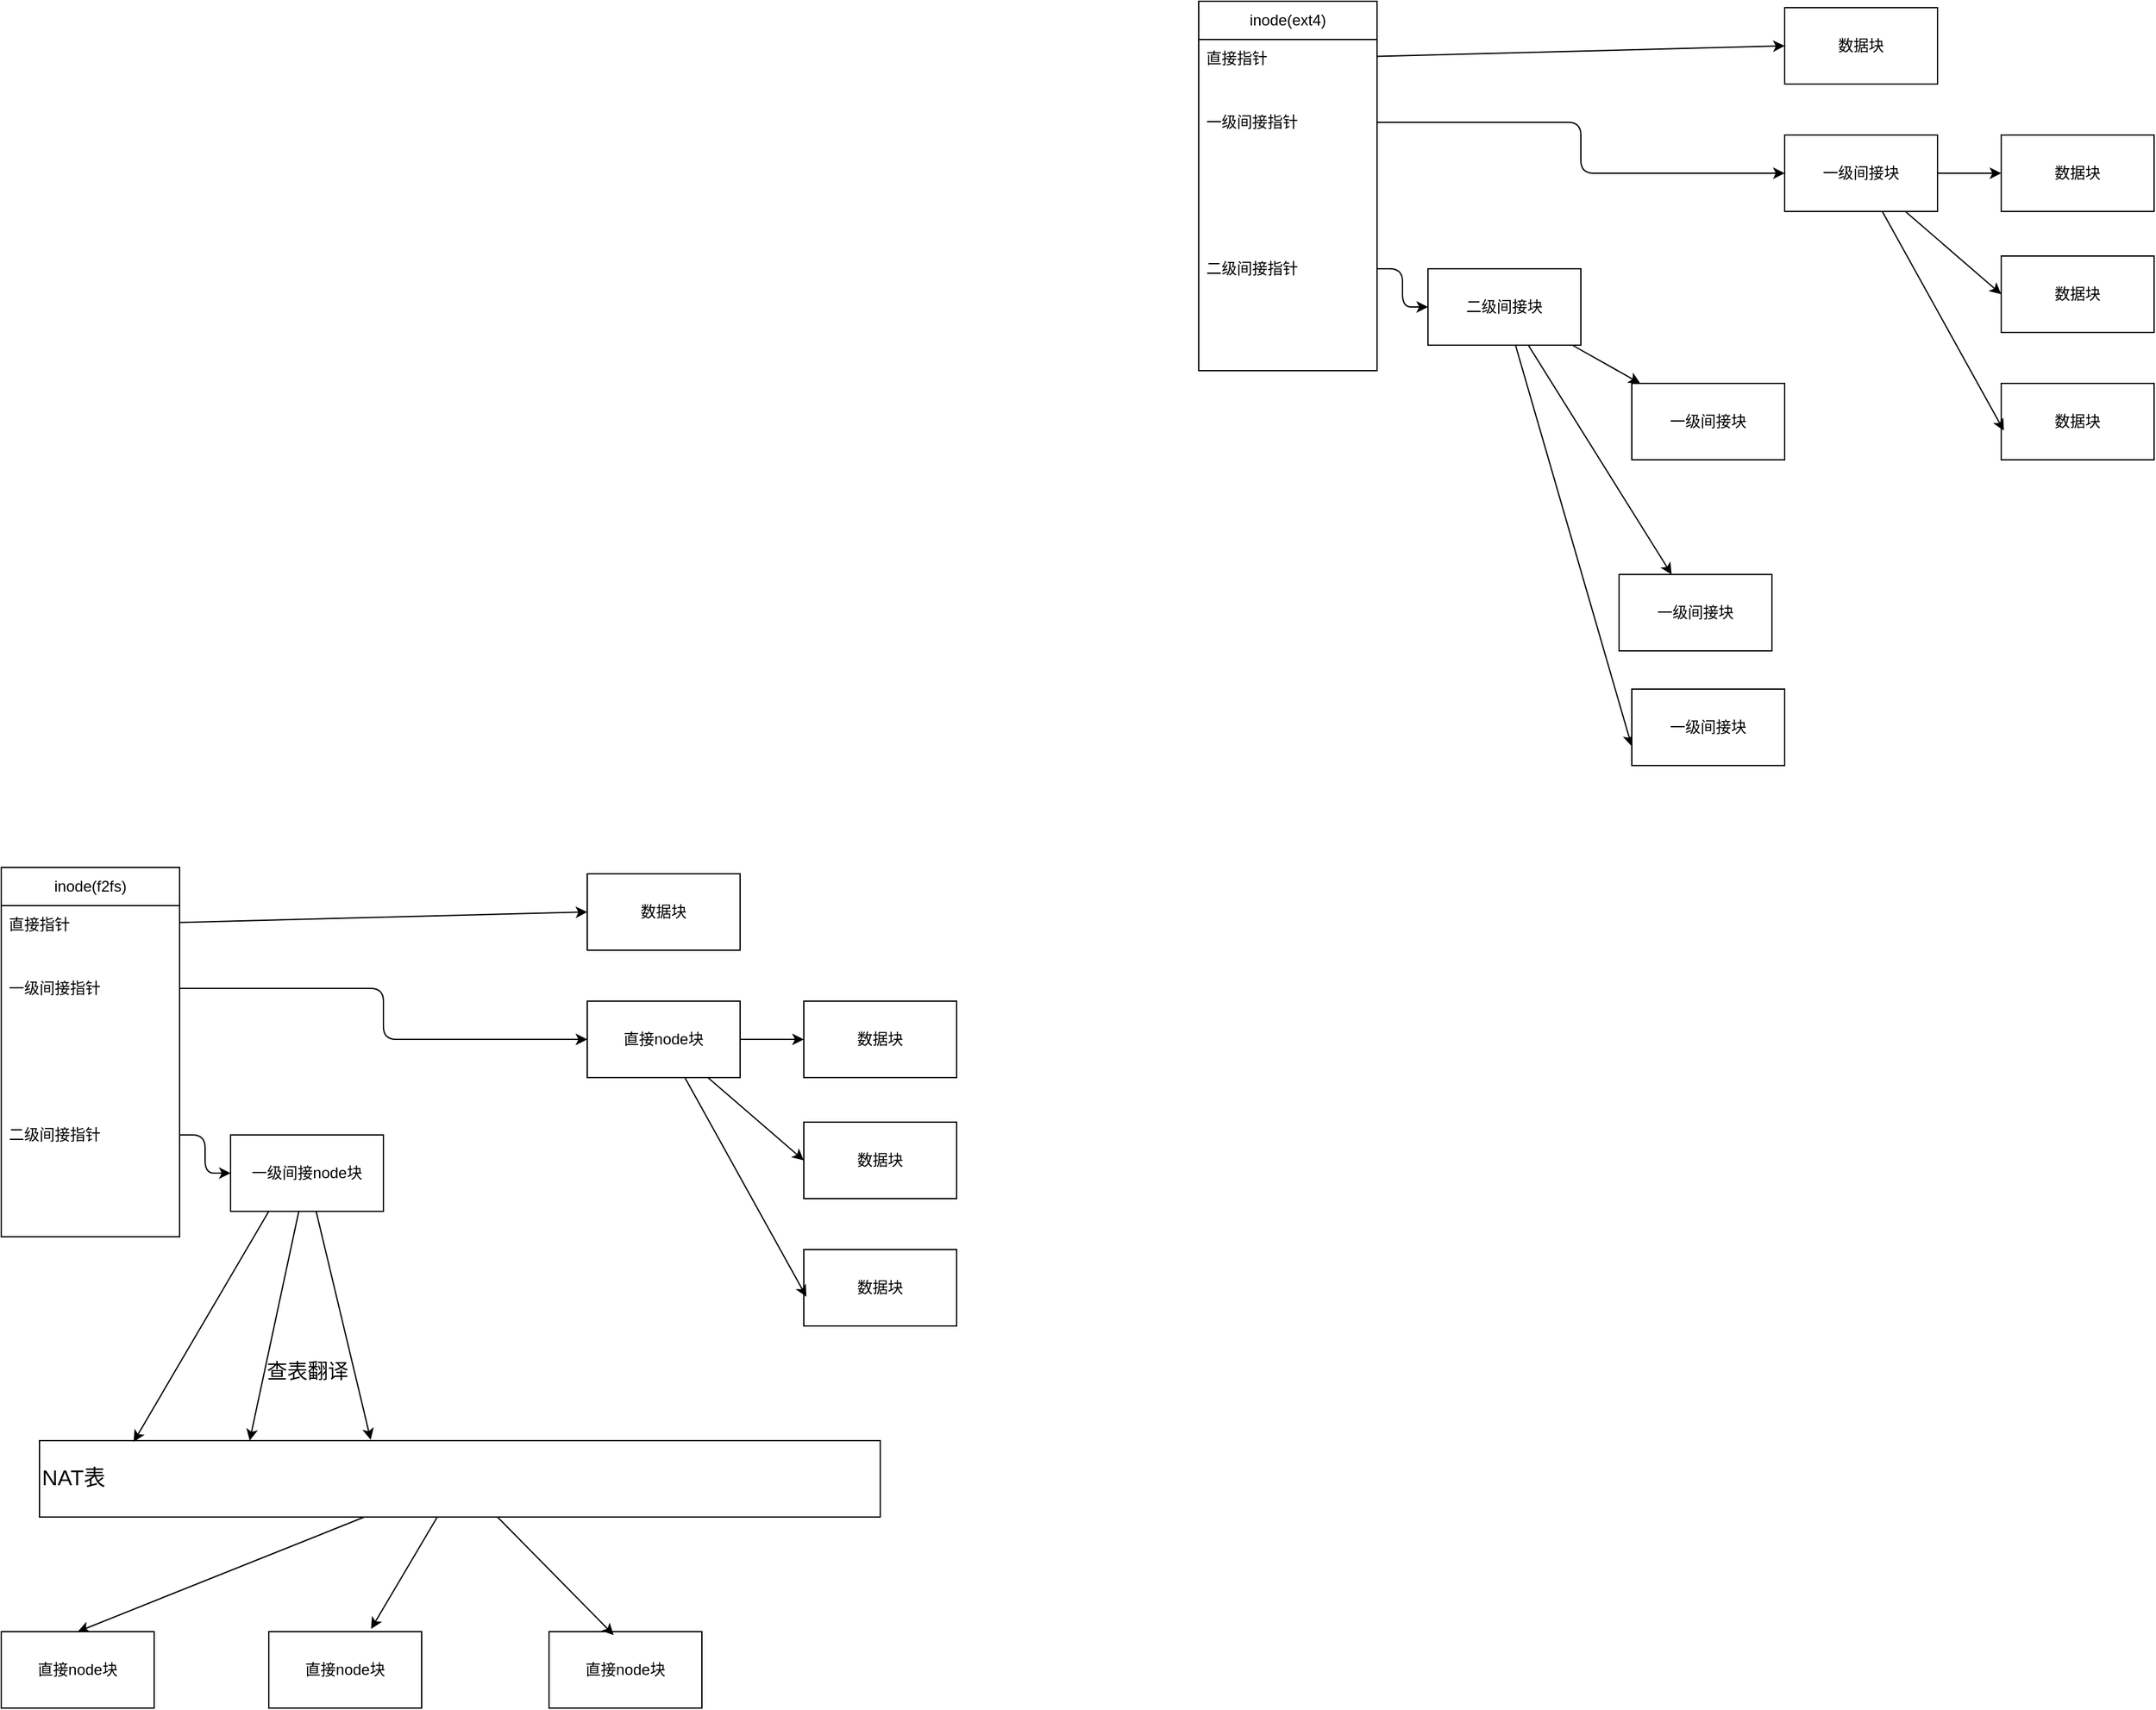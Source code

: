 <mxfile>
    <diagram id="iy_iV1AbuLBldAjVNZiR" name="Page-1">
        <mxGraphModel dx="2472" dy="404" grid="1" gridSize="10" guides="1" tooltips="1" connect="1" arrows="1" fold="1" page="1" pageScale="1" pageWidth="850" pageHeight="1100" math="0" shadow="0">
            <root>
                <mxCell id="0"/>
                <mxCell id="1" parent="0"/>
                <mxCell id="2" value="inode(ext4)" style="swimlane;fontStyle=0;childLayout=stackLayout;horizontal=1;startSize=30;horizontalStack=0;resizeParent=1;resizeParentMax=0;resizeLast=0;collapsible=1;marginBottom=0;whiteSpace=wrap;html=1;" vertex="1" parent="1">
                    <mxGeometry x="-20" y="100" width="140" height="290" as="geometry"/>
                </mxCell>
                <mxCell id="3" value="直接指针" style="text;strokeColor=none;fillColor=none;align=left;verticalAlign=middle;spacingLeft=4;spacingRight=4;overflow=hidden;points=[[0,0.5],[1,0.5]];portConstraint=eastwest;rotatable=0;whiteSpace=wrap;html=1;" vertex="1" parent="2">
                    <mxGeometry y="30" width="140" height="30" as="geometry"/>
                </mxCell>
                <mxCell id="4" value="一级间接指针" style="text;strokeColor=none;fillColor=none;align=left;verticalAlign=middle;spacingLeft=4;spacingRight=4;overflow=hidden;points=[[0,0.5],[1,0.5]];portConstraint=eastwest;rotatable=0;whiteSpace=wrap;html=1;" vertex="1" parent="2">
                    <mxGeometry y="60" width="140" height="70" as="geometry"/>
                </mxCell>
                <mxCell id="5" value="二级间接指针" style="text;strokeColor=none;fillColor=none;align=left;verticalAlign=middle;spacingLeft=4;spacingRight=4;overflow=hidden;points=[[0,0.5],[1,0.5]];portConstraint=eastwest;rotatable=0;whiteSpace=wrap;html=1;" vertex="1" parent="2">
                    <mxGeometry y="130" width="140" height="160" as="geometry"/>
                </mxCell>
                <mxCell id="6" value="数据块" style="rounded=0;whiteSpace=wrap;html=1;" vertex="1" parent="1">
                    <mxGeometry x="440" y="105" width="120" height="60" as="geometry"/>
                </mxCell>
                <mxCell id="7" style="edgeStyle=none;html=1;entryX=0;entryY=0.5;entryDx=0;entryDy=0;" edge="1" parent="1" source="3" target="6">
                    <mxGeometry relative="1" as="geometry"/>
                </mxCell>
                <mxCell id="12" style="edgeStyle=none;html=1;" edge="1" parent="1" source="8" target="11">
                    <mxGeometry relative="1" as="geometry"/>
                </mxCell>
                <mxCell id="13" style="edgeStyle=none;html=1;entryX=0;entryY=0.5;entryDx=0;entryDy=0;" edge="1" parent="1" source="8" target="10">
                    <mxGeometry relative="1" as="geometry"/>
                </mxCell>
                <mxCell id="8" value="一级间接块" style="rounded=0;whiteSpace=wrap;html=1;" vertex="1" parent="1">
                    <mxGeometry x="440" y="205" width="120" height="60" as="geometry"/>
                </mxCell>
                <mxCell id="9" style="edgeStyle=orthogonalEdgeStyle;html=1;entryX=0;entryY=0.5;entryDx=0;entryDy=0;" edge="1" parent="1" source="4" target="8">
                    <mxGeometry relative="1" as="geometry"/>
                </mxCell>
                <mxCell id="10" value="数据块" style="rounded=0;whiteSpace=wrap;html=1;" vertex="1" parent="1">
                    <mxGeometry x="610" y="300" width="120" height="60" as="geometry"/>
                </mxCell>
                <mxCell id="11" value="数据块" style="rounded=0;whiteSpace=wrap;html=1;" vertex="1" parent="1">
                    <mxGeometry x="610" y="205" width="120" height="60" as="geometry"/>
                </mxCell>
                <mxCell id="14" value="数据块" style="rounded=0;whiteSpace=wrap;html=1;" vertex="1" parent="1">
                    <mxGeometry x="610" y="400" width="120" height="60" as="geometry"/>
                </mxCell>
                <mxCell id="15" style="edgeStyle=none;html=1;entryX=0.017;entryY=0.617;entryDx=0;entryDy=0;entryPerimeter=0;" edge="1" parent="1" source="8" target="14">
                    <mxGeometry relative="1" as="geometry"/>
                </mxCell>
                <mxCell id="21" style="edgeStyle=none;html=1;" edge="1" parent="1" source="16" target="18">
                    <mxGeometry relative="1" as="geometry"/>
                </mxCell>
                <mxCell id="22" style="edgeStyle=none;html=1;" edge="1" parent="1" source="16" target="19">
                    <mxGeometry relative="1" as="geometry"/>
                </mxCell>
                <mxCell id="23" style="edgeStyle=none;html=1;entryX=0;entryY=0.75;entryDx=0;entryDy=0;" edge="1" parent="1" source="16" target="20">
                    <mxGeometry relative="1" as="geometry"/>
                </mxCell>
                <mxCell id="16" value="二级间接块" style="rounded=0;whiteSpace=wrap;html=1;" vertex="1" parent="1">
                    <mxGeometry x="160" y="310" width="120" height="60" as="geometry"/>
                </mxCell>
                <mxCell id="17" style="edgeStyle=orthogonalEdgeStyle;html=1;" edge="1" parent="1" source="5" target="16">
                    <mxGeometry relative="1" as="geometry"/>
                </mxCell>
                <mxCell id="18" value="一级间接块" style="rounded=0;whiteSpace=wrap;html=1;" vertex="1" parent="1">
                    <mxGeometry x="320" y="400" width="120" height="60" as="geometry"/>
                </mxCell>
                <mxCell id="19" value="一级间接块" style="rounded=0;whiteSpace=wrap;html=1;" vertex="1" parent="1">
                    <mxGeometry x="310" y="550" width="120" height="60" as="geometry"/>
                </mxCell>
                <mxCell id="20" value="一级间接块" style="rounded=0;whiteSpace=wrap;html=1;" vertex="1" parent="1">
                    <mxGeometry x="320" y="640" width="120" height="60" as="geometry"/>
                </mxCell>
                <mxCell id="30" value="inode(f2fs)" style="swimlane;fontStyle=0;childLayout=stackLayout;horizontal=1;startSize=30;horizontalStack=0;resizeParent=1;resizeParentMax=0;resizeLast=0;collapsible=1;marginBottom=0;whiteSpace=wrap;html=1;" vertex="1" parent="1">
                    <mxGeometry x="-960" y="780" width="140" height="290" as="geometry"/>
                </mxCell>
                <mxCell id="31" value="直接指针" style="text;strokeColor=none;fillColor=none;align=left;verticalAlign=middle;spacingLeft=4;spacingRight=4;overflow=hidden;points=[[0,0.5],[1,0.5]];portConstraint=eastwest;rotatable=0;whiteSpace=wrap;html=1;" vertex="1" parent="30">
                    <mxGeometry y="30" width="140" height="30" as="geometry"/>
                </mxCell>
                <mxCell id="32" value="一级间接指针" style="text;strokeColor=none;fillColor=none;align=left;verticalAlign=middle;spacingLeft=4;spacingRight=4;overflow=hidden;points=[[0,0.5],[1,0.5]];portConstraint=eastwest;rotatable=0;whiteSpace=wrap;html=1;" vertex="1" parent="30">
                    <mxGeometry y="60" width="140" height="70" as="geometry"/>
                </mxCell>
                <mxCell id="33" value="二级间接指针" style="text;strokeColor=none;fillColor=none;align=left;verticalAlign=middle;spacingLeft=4;spacingRight=4;overflow=hidden;points=[[0,0.5],[1,0.5]];portConstraint=eastwest;rotatable=0;whiteSpace=wrap;html=1;" vertex="1" parent="30">
                    <mxGeometry y="130" width="140" height="160" as="geometry"/>
                </mxCell>
                <mxCell id="34" value="数据块" style="rounded=0;whiteSpace=wrap;html=1;" vertex="1" parent="1">
                    <mxGeometry x="-500" y="785" width="120" height="60" as="geometry"/>
                </mxCell>
                <mxCell id="35" style="edgeStyle=none;html=1;entryX=0;entryY=0.5;entryDx=0;entryDy=0;" edge="1" source="31" target="34" parent="1">
                    <mxGeometry relative="1" as="geometry"/>
                </mxCell>
                <mxCell id="36" style="edgeStyle=none;html=1;" edge="1" source="38" target="41" parent="1">
                    <mxGeometry relative="1" as="geometry"/>
                </mxCell>
                <mxCell id="37" style="edgeStyle=none;html=1;entryX=0;entryY=0.5;entryDx=0;entryDy=0;" edge="1" source="38" target="40" parent="1">
                    <mxGeometry relative="1" as="geometry"/>
                </mxCell>
                <mxCell id="38" value="直接node块" style="rounded=0;whiteSpace=wrap;html=1;" vertex="1" parent="1">
                    <mxGeometry x="-500" y="885" width="120" height="60" as="geometry"/>
                </mxCell>
                <mxCell id="39" style="edgeStyle=orthogonalEdgeStyle;html=1;entryX=0;entryY=0.5;entryDx=0;entryDy=0;" edge="1" source="32" target="38" parent="1">
                    <mxGeometry relative="1" as="geometry"/>
                </mxCell>
                <mxCell id="40" value="数据块" style="rounded=0;whiteSpace=wrap;html=1;" vertex="1" parent="1">
                    <mxGeometry x="-330" y="980" width="120" height="60" as="geometry"/>
                </mxCell>
                <mxCell id="41" value="数据块" style="rounded=0;whiteSpace=wrap;html=1;" vertex="1" parent="1">
                    <mxGeometry x="-330" y="885" width="120" height="60" as="geometry"/>
                </mxCell>
                <mxCell id="42" value="数据块" style="rounded=0;whiteSpace=wrap;html=1;" vertex="1" parent="1">
                    <mxGeometry x="-330" y="1080" width="120" height="60" as="geometry"/>
                </mxCell>
                <mxCell id="43" style="edgeStyle=none;html=1;entryX=0.017;entryY=0.617;entryDx=0;entryDy=0;entryPerimeter=0;" edge="1" source="38" target="42" parent="1">
                    <mxGeometry relative="1" as="geometry"/>
                </mxCell>
                <mxCell id="54" style="edgeStyle=none;html=1;entryX=0.25;entryY=0;entryDx=0;entryDy=0;" edge="1" parent="1" source="47" target="52">
                    <mxGeometry relative="1" as="geometry"/>
                </mxCell>
                <mxCell id="47" value="一级间接node块" style="rounded=0;whiteSpace=wrap;html=1;" vertex="1" parent="1">
                    <mxGeometry x="-780" y="990" width="120" height="60" as="geometry"/>
                </mxCell>
                <mxCell id="48" style="edgeStyle=orthogonalEdgeStyle;html=1;" edge="1" source="33" target="47" parent="1">
                    <mxGeometry relative="1" as="geometry"/>
                </mxCell>
                <mxCell id="60" style="edgeStyle=none;html=1;entryX=0.5;entryY=0;entryDx=0;entryDy=0;" edge="1" parent="1" source="52" target="57">
                    <mxGeometry relative="1" as="geometry"/>
                </mxCell>
                <mxCell id="52" value="&lt;font style=&quot;font-size: 17px;&quot;&gt;NAT表&lt;/font&gt;" style="rounded=0;whiteSpace=wrap;html=1;align=left;" vertex="1" parent="1">
                    <mxGeometry x="-930" y="1230" width="660" height="60" as="geometry"/>
                </mxCell>
                <mxCell id="53" style="edgeStyle=none;html=1;exitX=0.25;exitY=1;exitDx=0;exitDy=0;entryX=0.112;entryY=0.016;entryDx=0;entryDy=0;entryPerimeter=0;" edge="1" parent="1" source="47" target="52">
                    <mxGeometry relative="1" as="geometry"/>
                </mxCell>
                <mxCell id="55" style="edgeStyle=none;html=1;entryX=0.394;entryY=-0.01;entryDx=0;entryDy=0;entryPerimeter=0;" edge="1" parent="1" source="47" target="52">
                    <mxGeometry relative="1" as="geometry"/>
                </mxCell>
                <mxCell id="56" value="&lt;font style=&quot;font-size: 16px;&quot;&gt;查表翻译&lt;/font&gt;" style="text;html=1;align=center;verticalAlign=middle;resizable=0;points=[];autosize=1;strokeColor=none;fillColor=none;" vertex="1" parent="1">
                    <mxGeometry x="-765" y="1160" width="90" height="30" as="geometry"/>
                </mxCell>
                <mxCell id="57" value="直接node块" style="rounded=0;whiteSpace=wrap;html=1;" vertex="1" parent="1">
                    <mxGeometry x="-960" y="1380" width="120" height="60" as="geometry"/>
                </mxCell>
                <mxCell id="58" value="直接node块" style="rounded=0;whiteSpace=wrap;html=1;" vertex="1" parent="1">
                    <mxGeometry x="-750" y="1380" width="120" height="60" as="geometry"/>
                </mxCell>
                <mxCell id="59" value="直接node块" style="rounded=0;whiteSpace=wrap;html=1;" vertex="1" parent="1">
                    <mxGeometry x="-530" y="1380" width="120" height="60" as="geometry"/>
                </mxCell>
                <mxCell id="61" style="edgeStyle=none;html=1;entryX=0.669;entryY=-0.035;entryDx=0;entryDy=0;entryPerimeter=0;" edge="1" parent="1" source="52" target="58">
                    <mxGeometry relative="1" as="geometry"/>
                </mxCell>
                <mxCell id="62" style="edgeStyle=none;html=1;entryX=0.423;entryY=0.044;entryDx=0;entryDy=0;entryPerimeter=0;" edge="1" parent="1" source="52" target="59">
                    <mxGeometry relative="1" as="geometry"/>
                </mxCell>
            </root>
        </mxGraphModel>
    </diagram>
</mxfile>